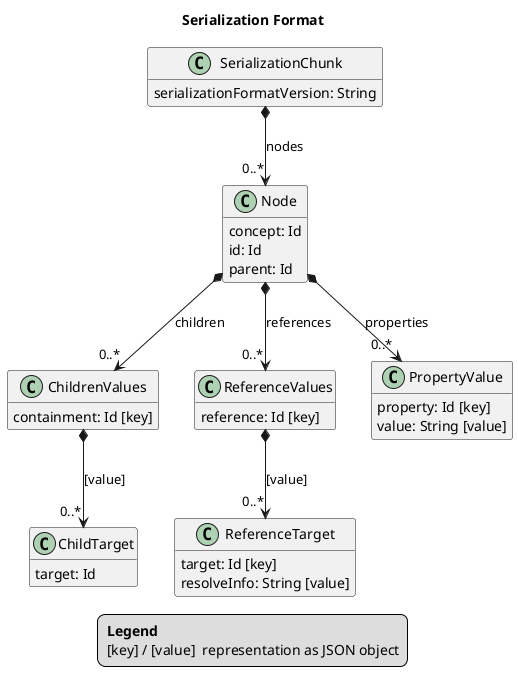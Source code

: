 @startuml
title Serialization Format

hide empty members

legend
    <#transparent,#transparent>|= Legend |= |
    | [key] / [value] | representation as JSON object |
end legend

class SerializationChunk {
    serializationFormatVersion: String
}

SerializationChunk *--> "0..*" Node: nodes

class Node {
    concept: Id
    id: Id
    parent: Id
}

Node *--> "0..*" ChildrenValues: children

class ChildrenValues {
    containment: Id [key]
}

ChildrenValues *--> "0..*" ChildTarget: [value]

class ChildTarget {
    target: Id
}

Node *--> "0..*" ReferenceValues: references

class ReferenceValues {
    reference: Id [key]
}

ReferenceValues *--> "0..*" ReferenceTarget: [value]

class ReferenceTarget {
    target: Id [key]
    resolveInfo: String [value]
}

Node *--> "0..*" PropertyValue: properties

class PropertyValue {
    property: Id [key]
    value: String [value]
}

@enduml